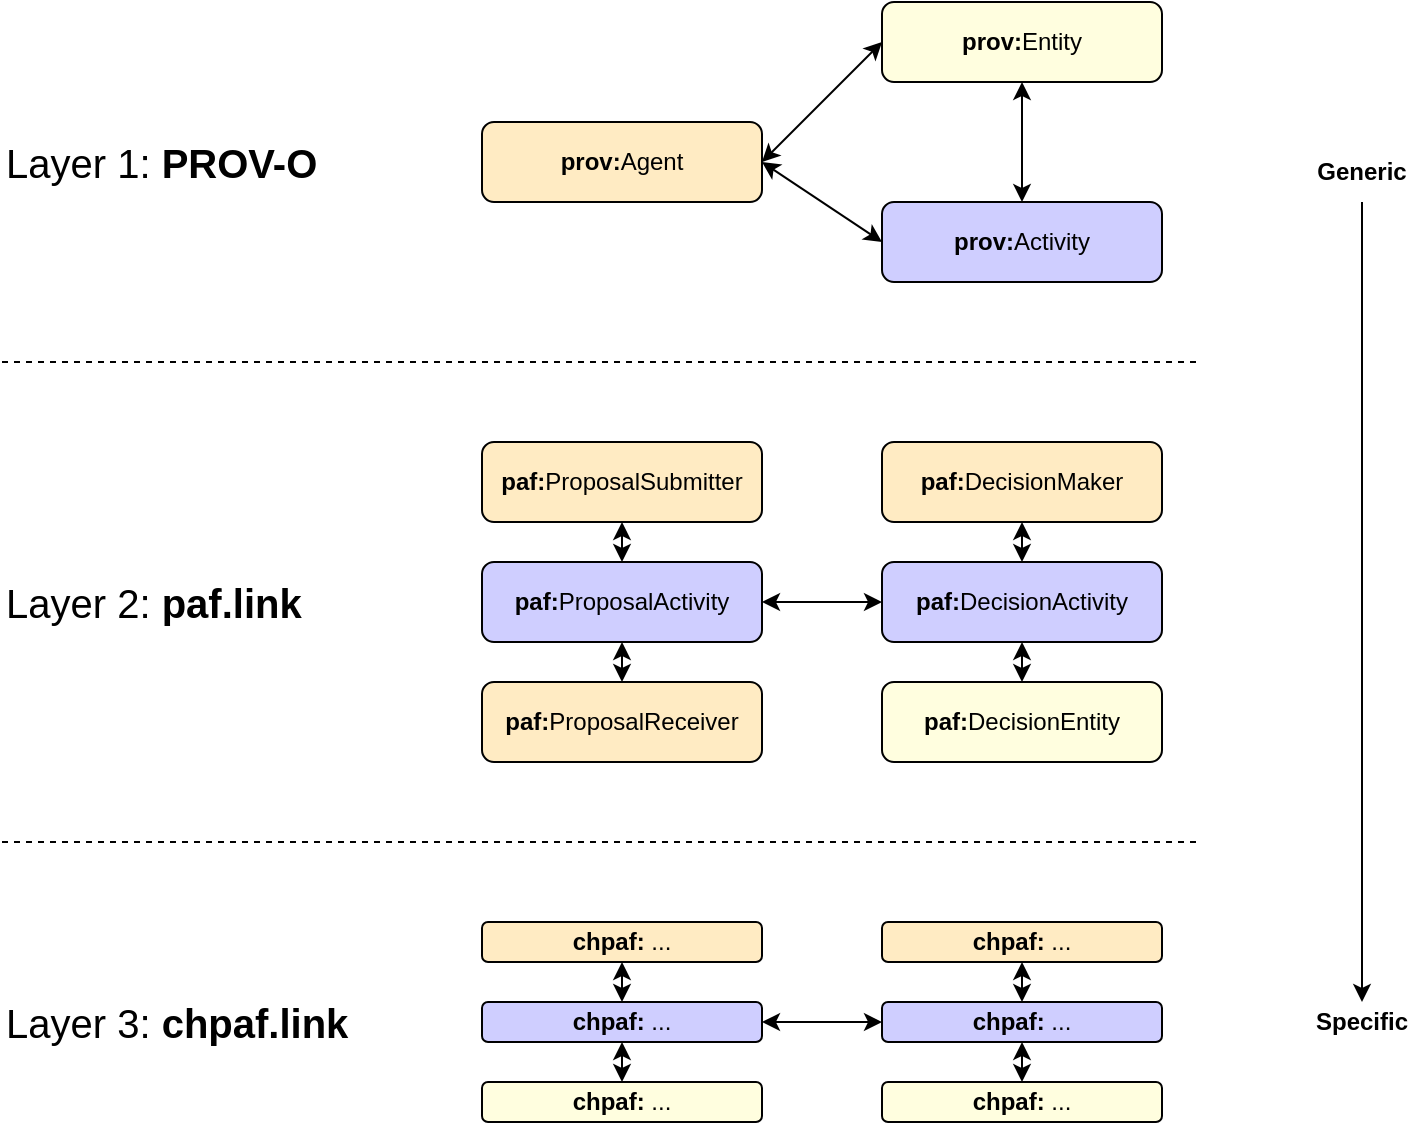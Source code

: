 <mxfile>
    <diagram id="j3nCLHnntAiGY3WYhjUm" name="Page-1">
        <mxGraphModel dx="1508" dy="659" grid="1" gridSize="10" guides="1" tooltips="1" connect="1" arrows="1" fold="1" page="1" pageScale="1" pageWidth="827" pageHeight="1169" math="0" shadow="0">
            <root>
                <mxCell id="0"/>
                <mxCell id="1" parent="0"/>
                <mxCell id="10" style="edgeStyle=none;html=1;exitX=0;exitY=0.5;exitDx=0;exitDy=0;entryX=1;entryY=0.5;entryDx=0;entryDy=0;fontColor=none;startArrow=classic;startFill=1;strokeWidth=1;" parent="1" source="5" target="7" edge="1">
                    <mxGeometry relative="1" as="geometry"/>
                </mxCell>
                <mxCell id="5" value="&lt;b&gt;prov:&lt;/b&gt;Activity" style="rounded=1;whiteSpace=wrap;html=1;labelBackgroundColor=none;fontColor=none;fillColor=#cfceff;fontSize=12;" parent="1" vertex="1">
                    <mxGeometry x="480" y="280" width="140" height="40" as="geometry"/>
                </mxCell>
                <mxCell id="9" style="edgeStyle=none;html=1;entryX=0.5;entryY=0;entryDx=0;entryDy=0;fontColor=none;startArrow=classic;startFill=1;strokeWidth=1;" parent="1" source="6" target="5" edge="1">
                    <mxGeometry relative="1" as="geometry"/>
                </mxCell>
                <mxCell id="6" value="&lt;b&gt;prov:&lt;/b&gt;Entity" style="rounded=1;whiteSpace=wrap;html=1;labelBackgroundColor=none;fontColor=none;fillColor=#FFFEDF;fontSize=12;" parent="1" vertex="1">
                    <mxGeometry x="480" y="180" width="140" height="40" as="geometry"/>
                </mxCell>
                <mxCell id="8" style="edgeStyle=none;html=1;exitX=1;exitY=0.5;exitDx=0;exitDy=0;entryX=0;entryY=0.5;entryDx=0;entryDy=0;fontColor=none;startArrow=classic;startFill=1;strokeWidth=1;" parent="1" source="7" target="6" edge="1">
                    <mxGeometry relative="1" as="geometry"/>
                </mxCell>
                <mxCell id="7" value="&lt;b&gt;prov:&lt;/b&gt;Agent" style="rounded=1;whiteSpace=wrap;html=1;labelBackgroundColor=none;fontColor=none;fillColor=#ffebc3;fontSize=12;" parent="1" vertex="1">
                    <mxGeometry x="280" y="240" width="140" height="40" as="geometry"/>
                </mxCell>
                <mxCell id="11" value="Layer 1: &lt;b&gt;PROV-O&lt;/b&gt;" style="text;align=left;html=1;verticalAlign=middle;whiteSpace=wrap;rounded=0;labelBackgroundColor=none;fontSize=20;" parent="1" vertex="1">
                    <mxGeometry x="40" y="240" width="170" height="40" as="geometry"/>
                </mxCell>
                <mxCell id="12" value="" style="endArrow=none;dashed=1;html=1;strokeWidth=1;fontSize=20;fontColor=none;" parent="1" edge="1">
                    <mxGeometry width="50" height="50" relative="1" as="geometry">
                        <mxPoint x="40" y="360" as="sourcePoint"/>
                        <mxPoint x="640" y="360" as="targetPoint"/>
                    </mxGeometry>
                </mxCell>
                <mxCell id="13" value="Layer 2: &lt;b&gt;paf.link&lt;/b&gt;" style="text;strokeColor=none;align=left;fillColor=none;html=1;verticalAlign=middle;whiteSpace=wrap;rounded=0;labelBackgroundColor=none;fontSize=20;fontColor=none;" parent="1" vertex="1">
                    <mxGeometry x="40" y="460" width="170" height="40" as="geometry"/>
                </mxCell>
                <mxCell id="14" value="" style="endArrow=none;dashed=1;html=1;strokeWidth=1;fontSize=20;fontColor=none;" parent="1" edge="1">
                    <mxGeometry width="50" height="50" relative="1" as="geometry">
                        <mxPoint x="40" y="600" as="sourcePoint"/>
                        <mxPoint x="640" y="600" as="targetPoint"/>
                    </mxGeometry>
                </mxCell>
                <mxCell id="24" style="edgeStyle=none;html=1;exitX=0.5;exitY=1;exitDx=0;exitDy=0;entryX=0.5;entryY=0;entryDx=0;entryDy=0;strokeWidth=1;fontSize=12;fontColor=none;startArrow=classic;startFill=1;" parent="1" source="15" target="21" edge="1">
                    <mxGeometry relative="1" as="geometry"/>
                </mxCell>
                <mxCell id="25" style="edgeStyle=none;html=1;exitX=1;exitY=0.5;exitDx=0;exitDy=0;entryX=0;entryY=0.5;entryDx=0;entryDy=0;strokeWidth=1;fontSize=12;fontColor=none;startArrow=classic;startFill=1;" parent="1" source="15" target="16" edge="1">
                    <mxGeometry relative="1" as="geometry"/>
                </mxCell>
                <mxCell id="15" value="&lt;b&gt;paf:&lt;/b&gt;ProposalActivity" style="rounded=1;whiteSpace=wrap;html=1;labelBackgroundColor=none;fontColor=none;fillColor=#cfceff;fontSize=12;" parent="1" vertex="1">
                    <mxGeometry x="280" y="460" width="140" height="40" as="geometry"/>
                </mxCell>
                <mxCell id="47" style="edgeStyle=none;html=1;exitX=0.5;exitY=1;exitDx=0;exitDy=0;startArrow=classic;startFill=1;" edge="1" parent="1" source="16" target="46">
                    <mxGeometry relative="1" as="geometry"/>
                </mxCell>
                <mxCell id="16" value="&lt;b&gt;paf:&lt;/b&gt;DecisionActivity" style="rounded=1;whiteSpace=wrap;html=1;labelBackgroundColor=none;fontColor=none;fillColor=#cfceff;fontSize=12;" parent="1" vertex="1">
                    <mxGeometry x="480" y="460" width="140" height="40" as="geometry"/>
                </mxCell>
                <mxCell id="23" value="" style="edgeStyle=none;html=1;strokeWidth=1;fontSize=12;fontColor=none;startArrow=classic;startFill=1;" parent="1" source="19" target="16" edge="1">
                    <mxGeometry relative="1" as="geometry"/>
                </mxCell>
                <mxCell id="19" value="&lt;b&gt;paf:&lt;/b&gt;DecisionMaker" style="rounded=1;whiteSpace=wrap;html=1;labelBackgroundColor=none;fontColor=none;fillColor=#ffebc3;fontSize=12;" parent="1" vertex="1">
                    <mxGeometry x="480" y="400" width="140" height="40" as="geometry"/>
                </mxCell>
                <mxCell id="20" value="&lt;b&gt;paf:&lt;/b&gt;ProposalSubmitter" style="rounded=1;whiteSpace=wrap;html=1;labelBackgroundColor=none;fontColor=none;fillColor=#ffebc3;fontSize=12;" parent="1" vertex="1">
                    <mxGeometry x="280" y="400" width="140" height="40" as="geometry"/>
                </mxCell>
                <mxCell id="21" value="&lt;b&gt;paf:&lt;/b&gt;ProposalReceiver" style="rounded=1;whiteSpace=wrap;html=1;labelBackgroundColor=none;fontColor=none;fillColor=#ffebc3;fontSize=12;" parent="1" vertex="1">
                    <mxGeometry x="280" y="520" width="140" height="40" as="geometry"/>
                </mxCell>
                <mxCell id="22" value="" style="endArrow=classic;startArrow=classic;html=1;strokeWidth=1;fontSize=12;fontColor=none;exitX=0.5;exitY=0;exitDx=0;exitDy=0;entryX=0.5;entryY=1;entryDx=0;entryDy=0;" parent="1" source="15" target="20" edge="1">
                    <mxGeometry width="50" height="50" relative="1" as="geometry">
                        <mxPoint x="430" y="445" as="sourcePoint"/>
                        <mxPoint x="480" y="395" as="targetPoint"/>
                    </mxGeometry>
                </mxCell>
                <mxCell id="38" value="Layer 3: &lt;b&gt;chpaf.link&lt;/b&gt;" style="text;strokeColor=none;align=left;fillColor=none;html=1;verticalAlign=middle;whiteSpace=wrap;rounded=0;labelBackgroundColor=none;fontSize=20;fontColor=none;" parent="1" vertex="1">
                    <mxGeometry x="40" y="670" width="200" height="40" as="geometry"/>
                </mxCell>
                <mxCell id="39" style="edgeStyle=none;html=1;exitX=1;exitY=0.5;exitDx=0;exitDy=0;entryX=0;entryY=0.5;entryDx=0;entryDy=0;strokeWidth=1;fontSize=12;fontColor=none;startArrow=classic;startFill=1;" parent="1" source="40" target="41" edge="1">
                    <mxGeometry relative="1" as="geometry"/>
                </mxCell>
                <mxCell id="51" style="edgeStyle=none;html=1;exitX=0.5;exitY=1;exitDx=0;exitDy=0;entryX=0.5;entryY=0;entryDx=0;entryDy=0;startArrow=classic;startFill=1;" edge="1" parent="1" source="40" target="49">
                    <mxGeometry relative="1" as="geometry"/>
                </mxCell>
                <mxCell id="40" value="&lt;b style=&quot;border-color: var(--border-color);&quot;&gt;chpaf:&lt;/b&gt;&amp;nbsp;..." style="rounded=1;whiteSpace=wrap;html=1;labelBackgroundColor=none;fontColor=none;fillColor=#cfceff;fontSize=12;" parent="1" vertex="1">
                    <mxGeometry x="280" y="680" width="140" height="20" as="geometry"/>
                </mxCell>
                <mxCell id="50" style="edgeStyle=none;html=1;exitX=0.5;exitY=1;exitDx=0;exitDy=0;entryX=0.5;entryY=0;entryDx=0;entryDy=0;startArrow=classic;startFill=1;" edge="1" parent="1" source="41" target="48">
                    <mxGeometry relative="1" as="geometry"/>
                </mxCell>
                <mxCell id="41" value="&lt;b&gt;chpaf:&lt;/b&gt; ..." style="rounded=1;whiteSpace=wrap;html=1;labelBackgroundColor=none;fontColor=none;fillColor=#cfceff;fontSize=12;" parent="1" vertex="1">
                    <mxGeometry x="480" y="680" width="140" height="20" as="geometry"/>
                </mxCell>
                <mxCell id="42" value="" style="edgeStyle=none;html=1;strokeWidth=1;fontSize=12;fontColor=none;startArrow=classic;startFill=1;" parent="1" source="43" target="41" edge="1">
                    <mxGeometry relative="1" as="geometry"/>
                </mxCell>
                <mxCell id="43" value="&lt;b&gt;chpaf:&lt;/b&gt; ..." style="rounded=1;whiteSpace=wrap;html=1;labelBackgroundColor=none;fontColor=none;fillColor=#ffebc3;fontSize=12;" parent="1" vertex="1">
                    <mxGeometry x="480" y="640" width="140" height="20" as="geometry"/>
                </mxCell>
                <mxCell id="44" value="&lt;b&gt;chpaf:&lt;/b&gt; ..." style="rounded=1;whiteSpace=wrap;html=1;labelBackgroundColor=none;fontColor=none;fillColor=#ffebc3;fontSize=12;" parent="1" vertex="1">
                    <mxGeometry x="280" y="640" width="140" height="20" as="geometry"/>
                </mxCell>
                <mxCell id="45" value="" style="endArrow=classic;startArrow=classic;html=1;strokeWidth=1;fontSize=12;fontColor=none;exitX=0.5;exitY=0;exitDx=0;exitDy=0;entryX=0.5;entryY=1;entryDx=0;entryDy=0;" parent="1" source="40" target="44" edge="1">
                    <mxGeometry width="50" height="50" relative="1" as="geometry">
                        <mxPoint x="430" y="665" as="sourcePoint"/>
                        <mxPoint x="480" y="615" as="targetPoint"/>
                    </mxGeometry>
                </mxCell>
                <mxCell id="46" value="&lt;b&gt;paf:&lt;/b&gt;DecisionEntity" style="rounded=1;whiteSpace=wrap;html=1;labelBackgroundColor=none;fontColor=none;fillColor=#fffedf;fontSize=12;" vertex="1" parent="1">
                    <mxGeometry x="480" y="520" width="140" height="40" as="geometry"/>
                </mxCell>
                <mxCell id="48" value="&lt;b&gt;chpaf:&lt;/b&gt; ..." style="rounded=1;whiteSpace=wrap;html=1;labelBackgroundColor=none;fontColor=none;fillColor=#FFFEDF;fontSize=12;" vertex="1" parent="1">
                    <mxGeometry x="480" y="720" width="140" height="20" as="geometry"/>
                </mxCell>
                <mxCell id="49" value="&lt;b&gt;chpaf:&lt;/b&gt; ..." style="rounded=1;whiteSpace=wrap;html=1;labelBackgroundColor=none;fontColor=none;fillColor=#FFFEDF;fontSize=12;" vertex="1" parent="1">
                    <mxGeometry x="280" y="720" width="140" height="20" as="geometry"/>
                </mxCell>
                <mxCell id="52" value="" style="endArrow=classic;html=1;" edge="1" parent="1">
                    <mxGeometry width="50" height="50" relative="1" as="geometry">
                        <mxPoint x="720" y="280" as="sourcePoint"/>
                        <mxPoint x="720" y="680" as="targetPoint"/>
                    </mxGeometry>
                </mxCell>
                <mxCell id="53" value="&lt;b&gt;Specific&lt;/b&gt;" style="text;html=1;strokeColor=none;fillColor=none;align=center;verticalAlign=middle;whiteSpace=wrap;rounded=0;" vertex="1" parent="1">
                    <mxGeometry x="690" y="675" width="60" height="30" as="geometry"/>
                </mxCell>
                <mxCell id="54" value="&lt;b&gt;Generic&lt;/b&gt;" style="text;html=1;strokeColor=none;fillColor=none;align=center;verticalAlign=middle;whiteSpace=wrap;rounded=0;" vertex="1" parent="1">
                    <mxGeometry x="690" y="250" width="60" height="30" as="geometry"/>
                </mxCell>
            </root>
        </mxGraphModel>
    </diagram>
</mxfile>